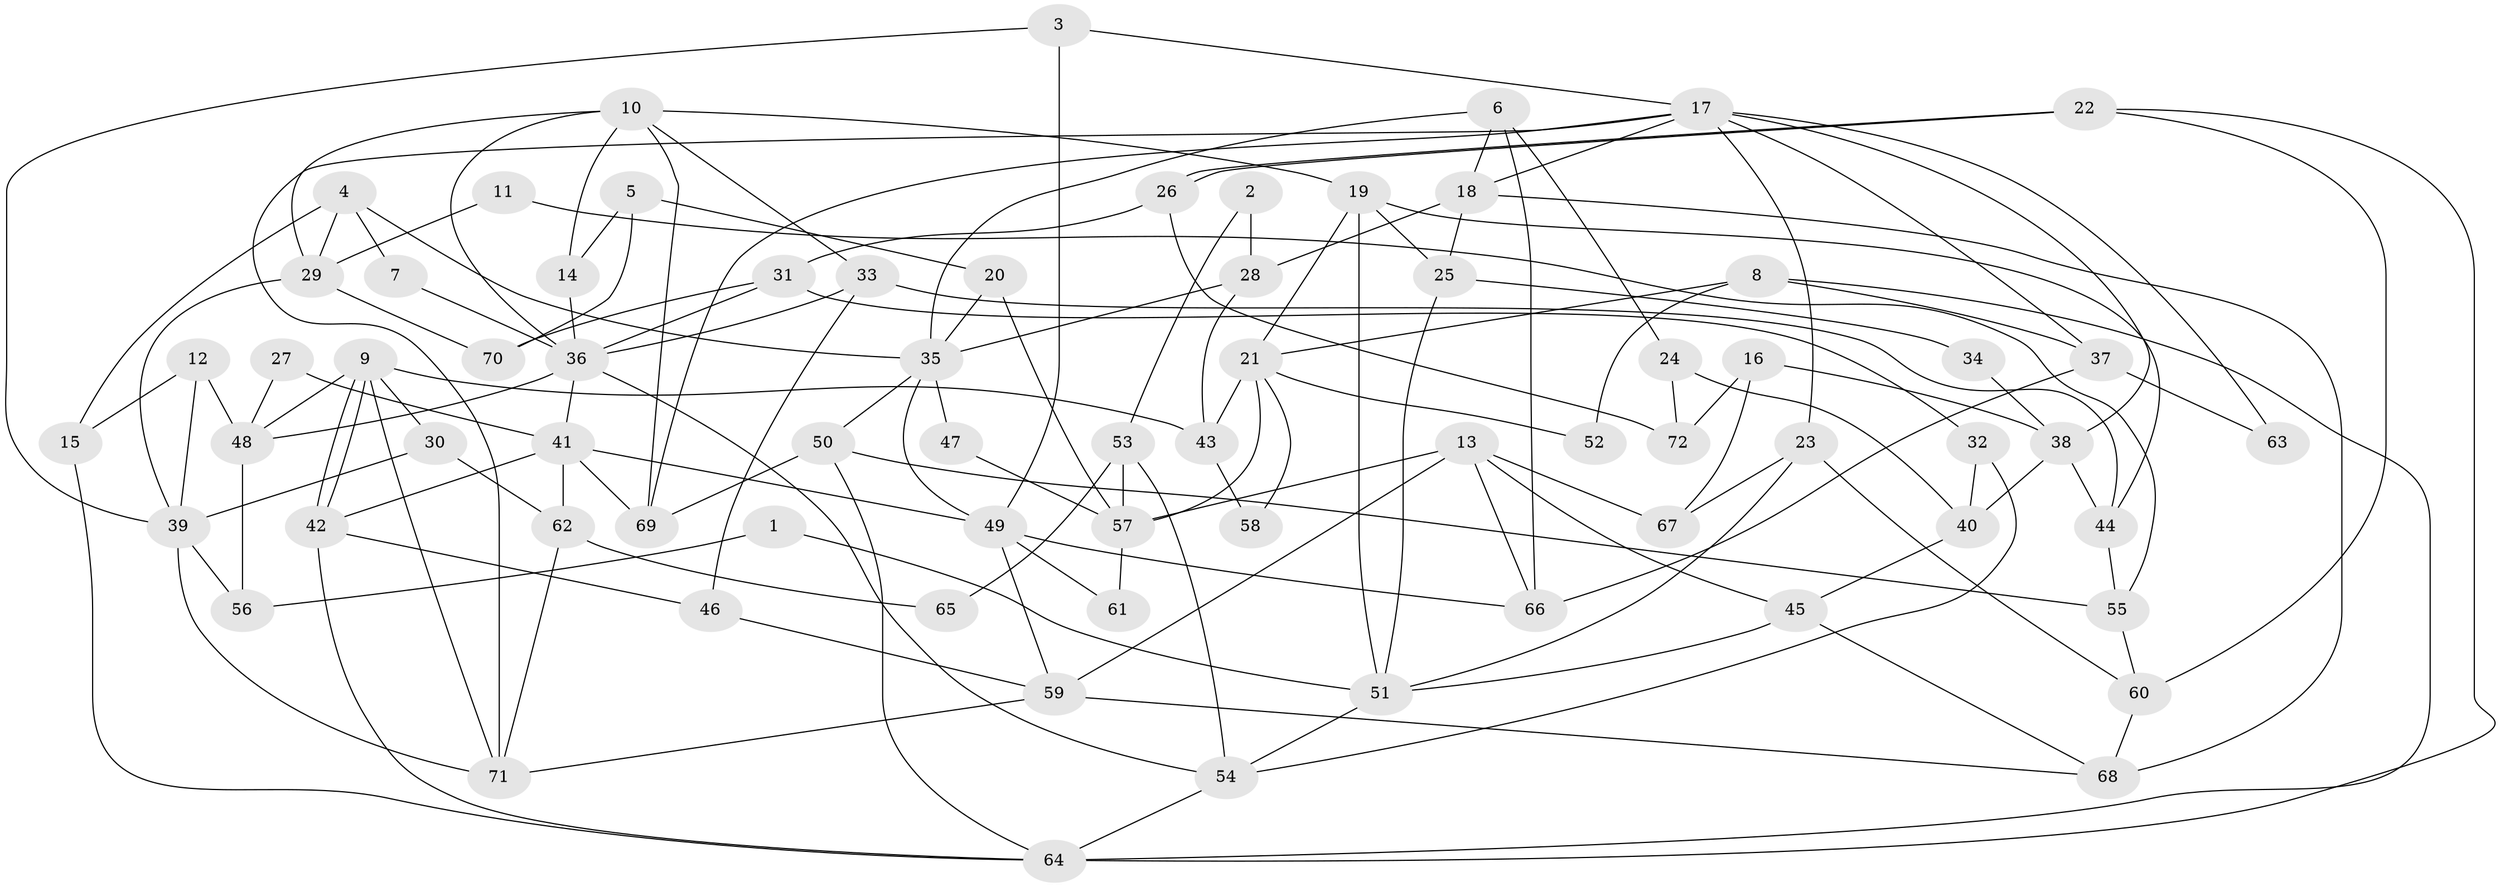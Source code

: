 // coarse degree distribution, {2: 0.1111111111111111, 3: 0.13333333333333333, 5: 0.1111111111111111, 4: 0.17777777777777778, 7: 0.13333333333333333, 8: 0.06666666666666667, 6: 0.13333333333333333, 9: 0.06666666666666667, 10: 0.022222222222222223, 1: 0.044444444444444446}
// Generated by graph-tools (version 1.1) at 2025/42/03/06/25 10:42:01]
// undirected, 72 vertices, 144 edges
graph export_dot {
graph [start="1"]
  node [color=gray90,style=filled];
  1;
  2;
  3;
  4;
  5;
  6;
  7;
  8;
  9;
  10;
  11;
  12;
  13;
  14;
  15;
  16;
  17;
  18;
  19;
  20;
  21;
  22;
  23;
  24;
  25;
  26;
  27;
  28;
  29;
  30;
  31;
  32;
  33;
  34;
  35;
  36;
  37;
  38;
  39;
  40;
  41;
  42;
  43;
  44;
  45;
  46;
  47;
  48;
  49;
  50;
  51;
  52;
  53;
  54;
  55;
  56;
  57;
  58;
  59;
  60;
  61;
  62;
  63;
  64;
  65;
  66;
  67;
  68;
  69;
  70;
  71;
  72;
  1 -- 56;
  1 -- 51;
  2 -- 28;
  2 -- 53;
  3 -- 17;
  3 -- 39;
  3 -- 49;
  4 -- 15;
  4 -- 29;
  4 -- 7;
  4 -- 35;
  5 -- 20;
  5 -- 14;
  5 -- 70;
  6 -- 18;
  6 -- 66;
  6 -- 24;
  6 -- 35;
  7 -- 36;
  8 -- 64;
  8 -- 21;
  8 -- 37;
  8 -- 52;
  9 -- 71;
  9 -- 42;
  9 -- 42;
  9 -- 30;
  9 -- 43;
  9 -- 48;
  10 -- 33;
  10 -- 29;
  10 -- 14;
  10 -- 19;
  10 -- 36;
  10 -- 69;
  11 -- 55;
  11 -- 29;
  12 -- 48;
  12 -- 39;
  12 -- 15;
  13 -- 66;
  13 -- 45;
  13 -- 57;
  13 -- 59;
  13 -- 67;
  14 -- 36;
  15 -- 64;
  16 -- 38;
  16 -- 67;
  16 -- 72;
  17 -- 23;
  17 -- 38;
  17 -- 18;
  17 -- 37;
  17 -- 63;
  17 -- 69;
  17 -- 71;
  18 -- 68;
  18 -- 25;
  18 -- 28;
  19 -- 51;
  19 -- 21;
  19 -- 25;
  19 -- 44;
  20 -- 57;
  20 -- 35;
  21 -- 43;
  21 -- 52;
  21 -- 57;
  21 -- 58;
  22 -- 64;
  22 -- 26;
  22 -- 26;
  22 -- 60;
  23 -- 51;
  23 -- 60;
  23 -- 67;
  24 -- 40;
  24 -- 72;
  25 -- 34;
  25 -- 51;
  26 -- 72;
  26 -- 31;
  27 -- 41;
  27 -- 48;
  28 -- 35;
  28 -- 43;
  29 -- 70;
  29 -- 39;
  30 -- 62;
  30 -- 39;
  31 -- 36;
  31 -- 32;
  31 -- 70;
  32 -- 54;
  32 -- 40;
  33 -- 36;
  33 -- 46;
  33 -- 44;
  34 -- 38;
  35 -- 47;
  35 -- 49;
  35 -- 50;
  36 -- 41;
  36 -- 48;
  36 -- 54;
  37 -- 63;
  37 -- 66;
  38 -- 44;
  38 -- 40;
  39 -- 71;
  39 -- 56;
  40 -- 45;
  41 -- 49;
  41 -- 69;
  41 -- 42;
  41 -- 62;
  42 -- 46;
  42 -- 64;
  43 -- 58;
  44 -- 55;
  45 -- 68;
  45 -- 51;
  46 -- 59;
  47 -- 57;
  48 -- 56;
  49 -- 59;
  49 -- 61;
  49 -- 66;
  50 -- 69;
  50 -- 55;
  50 -- 64;
  51 -- 54;
  53 -- 57;
  53 -- 54;
  53 -- 65;
  54 -- 64;
  55 -- 60;
  57 -- 61;
  59 -- 68;
  59 -- 71;
  60 -- 68;
  62 -- 71;
  62 -- 65;
}
